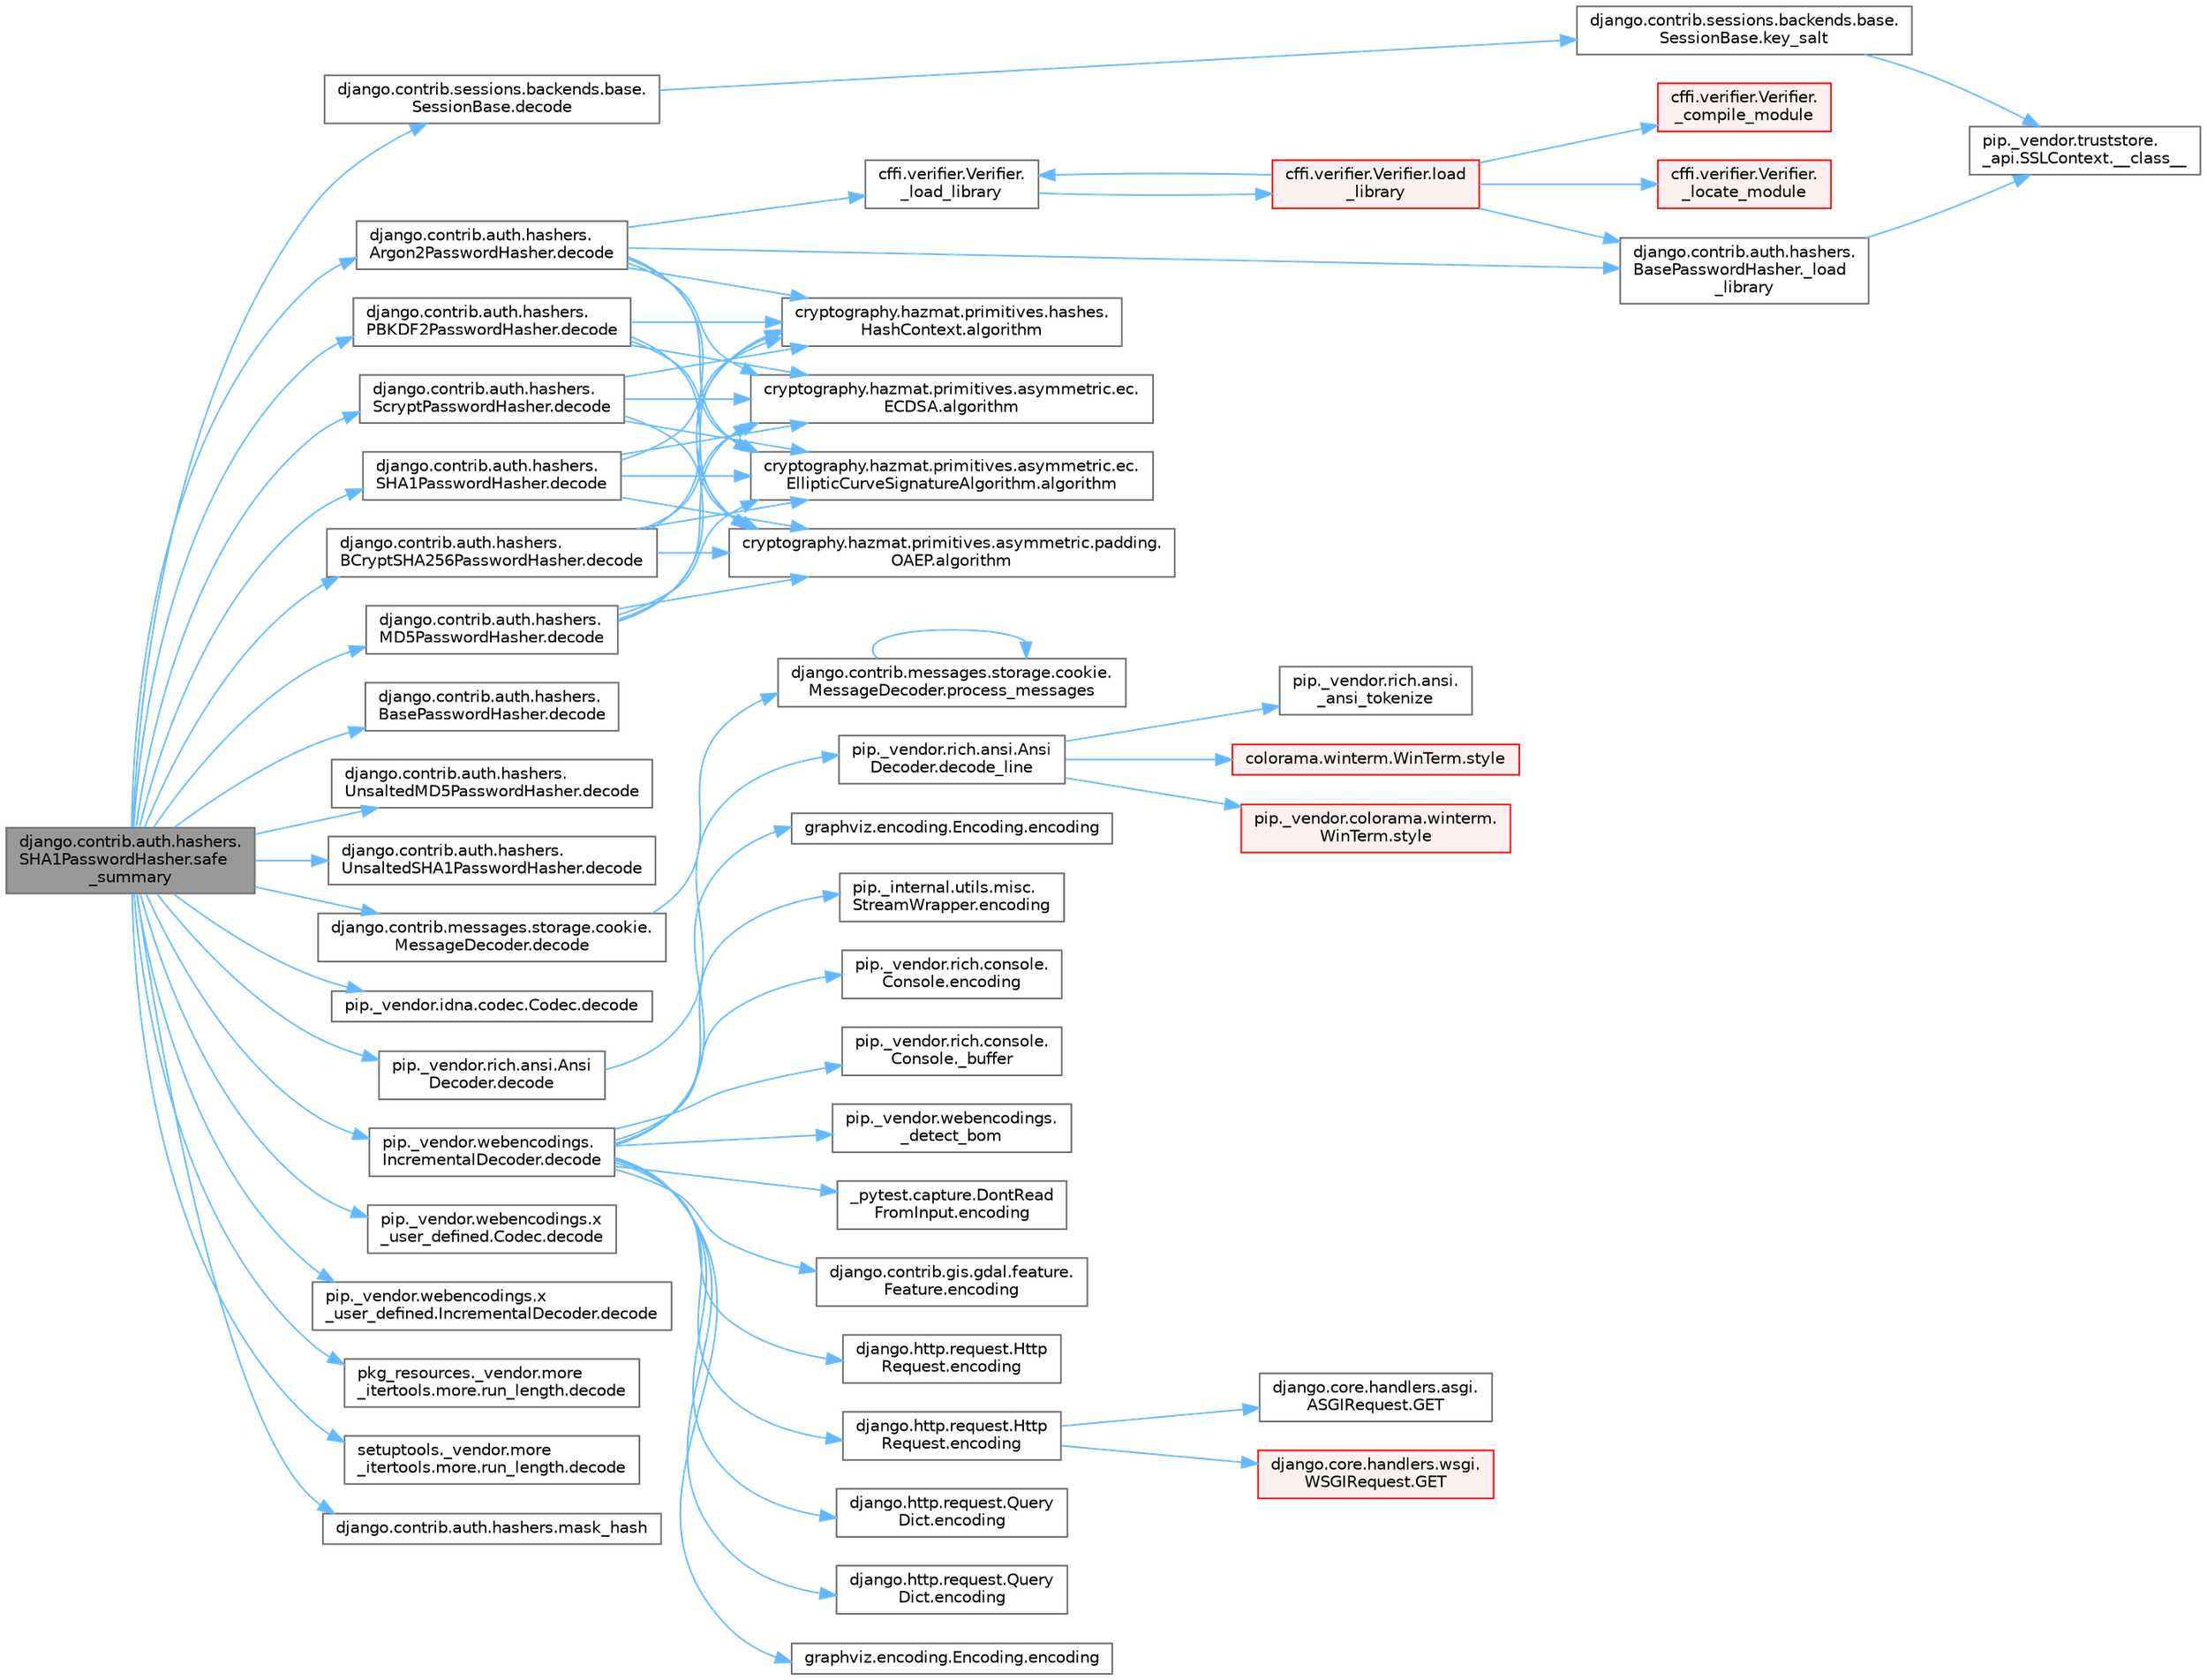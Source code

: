 digraph "django.contrib.auth.hashers.SHA1PasswordHasher.safe_summary"
{
 // LATEX_PDF_SIZE
  bgcolor="transparent";
  edge [fontname=Helvetica,fontsize=10,labelfontname=Helvetica,labelfontsize=10];
  node [fontname=Helvetica,fontsize=10,shape=box,height=0.2,width=0.4];
  rankdir="LR";
  Node1 [id="Node000001",label="django.contrib.auth.hashers.\lSHA1PasswordHasher.safe\l_summary",height=0.2,width=0.4,color="gray40", fillcolor="grey60", style="filled", fontcolor="black",tooltip=" "];
  Node1 -> Node2 [id="edge1_Node000001_Node000002",color="steelblue1",style="solid",tooltip=" "];
  Node2 [id="Node000002",label="django.contrib.auth.hashers.\lArgon2PasswordHasher.decode",height=0.2,width=0.4,color="grey40", fillcolor="white", style="filled",URL="$classdjango_1_1contrib_1_1auth_1_1hashers_1_1_argon2_password_hasher.html#a72d1d6fbe76db2c306ea80efb11110a4",tooltip=" "];
  Node2 -> Node3 [id="edge2_Node000002_Node000003",color="steelblue1",style="solid",tooltip=" "];
  Node3 [id="Node000003",label="cffi.verifier.Verifier.\l_load_library",height=0.2,width=0.4,color="grey40", fillcolor="white", style="filled",URL="$classcffi_1_1verifier_1_1_verifier.html#a9de40d4d3231a07d492a907359b11949",tooltip=" "];
  Node3 -> Node4 [id="edge3_Node000003_Node000004",color="steelblue1",style="solid",tooltip=" "];
  Node4 [id="Node000004",label="cffi.verifier.Verifier.load\l_library",height=0.2,width=0.4,color="red", fillcolor="#FFF0F0", style="filled",URL="$classcffi_1_1verifier_1_1_verifier.html#a3f4cc3b50c42913dd0d22dc233524f28",tooltip=" "];
  Node4 -> Node5 [id="edge4_Node000004_Node000005",color="steelblue1",style="solid",tooltip=" "];
  Node5 [id="Node000005",label="cffi.verifier.Verifier.\l_compile_module",height=0.2,width=0.4,color="red", fillcolor="#FFF0F0", style="filled",URL="$classcffi_1_1verifier_1_1_verifier.html#ae0d07806ff6796d142c1c6d28a035fdd",tooltip=" "];
  Node4 -> Node3 [id="edge5_Node000004_Node000003",color="steelblue1",style="solid",tooltip=" "];
  Node4 -> Node258 [id="edge6_Node000004_Node000258",color="steelblue1",style="solid",tooltip=" "];
  Node258 [id="Node000258",label="django.contrib.auth.hashers.\lBasePasswordHasher._load\l_library",height=0.2,width=0.4,color="grey40", fillcolor="white", style="filled",URL="$classdjango_1_1contrib_1_1auth_1_1hashers_1_1_base_password_hasher.html#a82f689954acb14224d7004fdfacd0583",tooltip=" "];
  Node258 -> Node30 [id="edge7_Node000258_Node000030",color="steelblue1",style="solid",tooltip=" "];
  Node30 [id="Node000030",label="pip._vendor.truststore.\l_api.SSLContext.__class__",height=0.2,width=0.4,color="grey40", fillcolor="white", style="filled",URL="$classpip_1_1__vendor_1_1truststore_1_1__api_1_1_s_s_l_context.html#a530861514f31eabaa3f513557d6e66de",tooltip=" "];
  Node4 -> Node4523 [id="edge8_Node000004_Node004523",color="steelblue1",style="solid",tooltip=" "];
  Node4523 [id="Node004523",label="cffi.verifier.Verifier.\l_locate_module",height=0.2,width=0.4,color="red", fillcolor="#FFF0F0", style="filled",URL="$classcffi_1_1verifier_1_1_verifier.html#a39fa84e0d7f74e88dafcf2cad0c5cd39",tooltip=" "];
  Node2 -> Node258 [id="edge9_Node000002_Node000258",color="steelblue1",style="solid",tooltip=" "];
  Node2 -> Node259 [id="edge10_Node000002_Node000259",color="steelblue1",style="solid",tooltip=" "];
  Node259 [id="Node000259",label="cryptography.hazmat.primitives.asymmetric.ec.\lECDSA.algorithm",height=0.2,width=0.4,color="grey40", fillcolor="white", style="filled",URL="$classcryptography_1_1hazmat_1_1primitives_1_1asymmetric_1_1ec_1_1_e_c_d_s_a.html#af8b2ad5654a22d6881ca280f065703ab",tooltip=" "];
  Node2 -> Node260 [id="edge11_Node000002_Node000260",color="steelblue1",style="solid",tooltip=" "];
  Node260 [id="Node000260",label="cryptography.hazmat.primitives.asymmetric.ec.\lEllipticCurveSignatureAlgorithm.algorithm",height=0.2,width=0.4,color="grey40", fillcolor="white", style="filled",URL="$classcryptography_1_1hazmat_1_1primitives_1_1asymmetric_1_1ec_1_1_elliptic_curve_signature_algorithm.html#ac96045f23c0e56192e7e9e071d3ed60a",tooltip=" "];
  Node2 -> Node261 [id="edge12_Node000002_Node000261",color="steelblue1",style="solid",tooltip=" "];
  Node261 [id="Node000261",label="cryptography.hazmat.primitives.asymmetric.padding.\lOAEP.algorithm",height=0.2,width=0.4,color="grey40", fillcolor="white", style="filled",URL="$classcryptography_1_1hazmat_1_1primitives_1_1asymmetric_1_1padding_1_1_o_a_e_p.html#ad6f452615df34bef1b5a039c8fb5e11e",tooltip=" "];
  Node2 -> Node262 [id="edge13_Node000002_Node000262",color="steelblue1",style="solid",tooltip=" "];
  Node262 [id="Node000262",label="cryptography.hazmat.primitives.hashes.\lHashContext.algorithm",height=0.2,width=0.4,color="grey40", fillcolor="white", style="filled",URL="$classcryptography_1_1hazmat_1_1primitives_1_1hashes_1_1_hash_context.html#af82b9ea0836393b48314ae5c78191c66",tooltip=" "];
  Node1 -> Node986 [id="edge14_Node000001_Node000986",color="steelblue1",style="solid",tooltip=" "];
  Node986 [id="Node000986",label="django.contrib.auth.hashers.\lBasePasswordHasher.decode",height=0.2,width=0.4,color="grey40", fillcolor="white", style="filled",URL="$classdjango_1_1contrib_1_1auth_1_1hashers_1_1_base_password_hasher.html#acdc58a8527c2c8f6a540dfb9b6b55dc2",tooltip=" "];
  Node1 -> Node987 [id="edge15_Node000001_Node000987",color="steelblue1",style="solid",tooltip=" "];
  Node987 [id="Node000987",label="django.contrib.auth.hashers.\lBCryptSHA256PasswordHasher.decode",height=0.2,width=0.4,color="grey40", fillcolor="white", style="filled",URL="$classdjango_1_1contrib_1_1auth_1_1hashers_1_1_b_crypt_s_h_a256_password_hasher.html#a65f0917523b0e9b3de12041c56a05348",tooltip=" "];
  Node987 -> Node259 [id="edge16_Node000987_Node000259",color="steelblue1",style="solid",tooltip=" "];
  Node987 -> Node260 [id="edge17_Node000987_Node000260",color="steelblue1",style="solid",tooltip=" "];
  Node987 -> Node261 [id="edge18_Node000987_Node000261",color="steelblue1",style="solid",tooltip=" "];
  Node987 -> Node262 [id="edge19_Node000987_Node000262",color="steelblue1",style="solid",tooltip=" "];
  Node1 -> Node988 [id="edge20_Node000001_Node000988",color="steelblue1",style="solid",tooltip=" "];
  Node988 [id="Node000988",label="django.contrib.auth.hashers.\lMD5PasswordHasher.decode",height=0.2,width=0.4,color="grey40", fillcolor="white", style="filled",URL="$classdjango_1_1contrib_1_1auth_1_1hashers_1_1_m_d5_password_hasher.html#a062f78c51cd95a88ffa4c57cf62b8f53",tooltip=" "];
  Node988 -> Node259 [id="edge21_Node000988_Node000259",color="steelblue1",style="solid",tooltip=" "];
  Node988 -> Node260 [id="edge22_Node000988_Node000260",color="steelblue1",style="solid",tooltip=" "];
  Node988 -> Node261 [id="edge23_Node000988_Node000261",color="steelblue1",style="solid",tooltip=" "];
  Node988 -> Node262 [id="edge24_Node000988_Node000262",color="steelblue1",style="solid",tooltip=" "];
  Node1 -> Node989 [id="edge25_Node000001_Node000989",color="steelblue1",style="solid",tooltip=" "];
  Node989 [id="Node000989",label="django.contrib.auth.hashers.\lPBKDF2PasswordHasher.decode",height=0.2,width=0.4,color="grey40", fillcolor="white", style="filled",URL="$classdjango_1_1contrib_1_1auth_1_1hashers_1_1_p_b_k_d_f2_password_hasher.html#ac8e3981a38d06416864c0498d1c88984",tooltip=" "];
  Node989 -> Node259 [id="edge26_Node000989_Node000259",color="steelblue1",style="solid",tooltip=" "];
  Node989 -> Node260 [id="edge27_Node000989_Node000260",color="steelblue1",style="solid",tooltip=" "];
  Node989 -> Node261 [id="edge28_Node000989_Node000261",color="steelblue1",style="solid",tooltip=" "];
  Node989 -> Node262 [id="edge29_Node000989_Node000262",color="steelblue1",style="solid",tooltip=" "];
  Node1 -> Node990 [id="edge30_Node000001_Node000990",color="steelblue1",style="solid",tooltip=" "];
  Node990 [id="Node000990",label="django.contrib.auth.hashers.\lScryptPasswordHasher.decode",height=0.2,width=0.4,color="grey40", fillcolor="white", style="filled",URL="$classdjango_1_1contrib_1_1auth_1_1hashers_1_1_scrypt_password_hasher.html#a68f81270bf17d88e1056ec9ad87878ae",tooltip=" "];
  Node990 -> Node259 [id="edge31_Node000990_Node000259",color="steelblue1",style="solid",tooltip=" "];
  Node990 -> Node260 [id="edge32_Node000990_Node000260",color="steelblue1",style="solid",tooltip=" "];
  Node990 -> Node261 [id="edge33_Node000990_Node000261",color="steelblue1",style="solid",tooltip=" "];
  Node990 -> Node262 [id="edge34_Node000990_Node000262",color="steelblue1",style="solid",tooltip=" "];
  Node1 -> Node991 [id="edge35_Node000001_Node000991",color="steelblue1",style="solid",tooltip=" "];
  Node991 [id="Node000991",label="django.contrib.auth.hashers.\lSHA1PasswordHasher.decode",height=0.2,width=0.4,color="grey40", fillcolor="white", style="filled",URL="$classdjango_1_1contrib_1_1auth_1_1hashers_1_1_s_h_a1_password_hasher.html#a33ceeb213d22d5e240e6f9abe88ff364",tooltip=" "];
  Node991 -> Node259 [id="edge36_Node000991_Node000259",color="steelblue1",style="solid",tooltip=" "];
  Node991 -> Node260 [id="edge37_Node000991_Node000260",color="steelblue1",style="solid",tooltip=" "];
  Node991 -> Node261 [id="edge38_Node000991_Node000261",color="steelblue1",style="solid",tooltip=" "];
  Node991 -> Node262 [id="edge39_Node000991_Node000262",color="steelblue1",style="solid",tooltip=" "];
  Node1 -> Node992 [id="edge40_Node000001_Node000992",color="steelblue1",style="solid",tooltip=" "];
  Node992 [id="Node000992",label="django.contrib.auth.hashers.\lUnsaltedMD5PasswordHasher.decode",height=0.2,width=0.4,color="grey40", fillcolor="white", style="filled",URL="$classdjango_1_1contrib_1_1auth_1_1hashers_1_1_unsalted_m_d5_password_hasher.html#a7d249886b7c87fe081069c0d408653d8",tooltip=" "];
  Node1 -> Node993 [id="edge41_Node000001_Node000993",color="steelblue1",style="solid",tooltip=" "];
  Node993 [id="Node000993",label="django.contrib.auth.hashers.\lUnsaltedSHA1PasswordHasher.decode",height=0.2,width=0.4,color="grey40", fillcolor="white", style="filled",URL="$classdjango_1_1contrib_1_1auth_1_1hashers_1_1_unsalted_s_h_a1_password_hasher.html#a355aab8d20eb31f40a99ee06f8d05a1d",tooltip=" "];
  Node1 -> Node994 [id="edge42_Node000001_Node000994",color="steelblue1",style="solid",tooltip=" "];
  Node994 [id="Node000994",label="django.contrib.messages.storage.cookie.\lMessageDecoder.decode",height=0.2,width=0.4,color="grey40", fillcolor="white", style="filled",URL="$classdjango_1_1contrib_1_1messages_1_1storage_1_1cookie_1_1_message_decoder.html#a31bb711a8b7029e82ec9b90cd501ecc3",tooltip=" "];
  Node994 -> Node995 [id="edge43_Node000994_Node000995",color="steelblue1",style="solid",tooltip=" "];
  Node995 [id="Node000995",label="django.contrib.messages.storage.cookie.\lMessageDecoder.process_messages",height=0.2,width=0.4,color="grey40", fillcolor="white", style="filled",URL="$classdjango_1_1contrib_1_1messages_1_1storage_1_1cookie_1_1_message_decoder.html#aeb5e86125275d278747acf13390769eb",tooltip=" "];
  Node995 -> Node995 [id="edge44_Node000995_Node000995",color="steelblue1",style="solid",tooltip=" "];
  Node1 -> Node996 [id="edge45_Node000001_Node000996",color="steelblue1",style="solid",tooltip=" "];
  Node996 [id="Node000996",label="django.contrib.sessions.backends.base.\lSessionBase.decode",height=0.2,width=0.4,color="grey40", fillcolor="white", style="filled",URL="$classdjango_1_1contrib_1_1sessions_1_1backends_1_1base_1_1_session_base.html#afb17d15a3cb07df3ddfb339557f3a85f",tooltip=" "];
  Node996 -> Node276 [id="edge46_Node000996_Node000276",color="steelblue1",style="solid",tooltip=" "];
  Node276 [id="Node000276",label="django.contrib.sessions.backends.base.\lSessionBase.key_salt",height=0.2,width=0.4,color="grey40", fillcolor="white", style="filled",URL="$classdjango_1_1contrib_1_1sessions_1_1backends_1_1base_1_1_session_base.html#aebfc89cbad42b8e0eea4d7c6ba55f321",tooltip=" "];
  Node276 -> Node30 [id="edge47_Node000276_Node000030",color="steelblue1",style="solid",tooltip=" "];
  Node1 -> Node997 [id="edge48_Node000001_Node000997",color="steelblue1",style="solid",tooltip=" "];
  Node997 [id="Node000997",label="pip._vendor.idna.codec.Codec.decode",height=0.2,width=0.4,color="grey40", fillcolor="white", style="filled",URL="$classpip_1_1__vendor_1_1idna_1_1codec_1_1_codec.html#afbcfa6fbc1e789e8ee873af468f8e30a",tooltip=" "];
  Node1 -> Node998 [id="edge49_Node000001_Node000998",color="steelblue1",style="solid",tooltip=" "];
  Node998 [id="Node000998",label="pip._vendor.rich.ansi.Ansi\lDecoder.decode",height=0.2,width=0.4,color="grey40", fillcolor="white", style="filled",URL="$classpip_1_1__vendor_1_1rich_1_1ansi_1_1_ansi_decoder.html#aef7b5a668aa002de1bdaee6ddfbb783b",tooltip=" "];
  Node998 -> Node999 [id="edge50_Node000998_Node000999",color="steelblue1",style="solid",tooltip=" "];
  Node999 [id="Node000999",label="pip._vendor.rich.ansi.Ansi\lDecoder.decode_line",height=0.2,width=0.4,color="grey40", fillcolor="white", style="filled",URL="$classpip_1_1__vendor_1_1rich_1_1ansi_1_1_ansi_decoder.html#aa4e54ff71e06979da6e1a254f3a3c3e5",tooltip=" "];
  Node999 -> Node1000 [id="edge51_Node000999_Node001000",color="steelblue1",style="solid",tooltip=" "];
  Node1000 [id="Node001000",label="pip._vendor.rich.ansi.\l_ansi_tokenize",height=0.2,width=0.4,color="grey40", fillcolor="white", style="filled",URL="$namespacepip_1_1__vendor_1_1rich_1_1ansi.html#a69b7666c9a30e0da8eb062e25e4c3e35",tooltip=" "];
  Node999 -> Node45 [id="edge52_Node000999_Node000045",color="steelblue1",style="solid",tooltip=" "];
  Node45 [id="Node000045",label="colorama.winterm.WinTerm.style",height=0.2,width=0.4,color="red", fillcolor="#FFF0F0", style="filled",URL="$classcolorama_1_1winterm_1_1_win_term.html#a506343ed97737721f4046d5e741a8b2c",tooltip=" "];
  Node999 -> Node50 [id="edge53_Node000999_Node000050",color="steelblue1",style="solid",tooltip=" "];
  Node50 [id="Node000050",label="pip._vendor.colorama.winterm.\lWinTerm.style",height=0.2,width=0.4,color="red", fillcolor="#FFF0F0", style="filled",URL="$classpip_1_1__vendor_1_1colorama_1_1winterm_1_1_win_term.html#a942dc25f8c2ec982d2ff799ec02ec593",tooltip=" "];
  Node1 -> Node1001 [id="edge54_Node000001_Node001001",color="steelblue1",style="solid",tooltip=" "];
  Node1001 [id="Node001001",label="pip._vendor.webencodings.\lIncrementalDecoder.decode",height=0.2,width=0.4,color="grey40", fillcolor="white", style="filled",URL="$classpip_1_1__vendor_1_1webencodings_1_1_incremental_decoder.html#ad0d48a2d9a33944e0bba55cf024376be",tooltip=" "];
  Node1001 -> Node40 [id="edge55_Node001001_Node000040",color="steelblue1",style="solid",tooltip=" "];
  Node40 [id="Node000040",label="pip._vendor.rich.console.\lConsole._buffer",height=0.2,width=0.4,color="grey40", fillcolor="white", style="filled",URL="$classpip_1_1__vendor_1_1rich_1_1console_1_1_console.html#a51eaf031922c907e4085937b82f5564e",tooltip=" "];
  Node1001 -> Node1002 [id="edge56_Node001001_Node001002",color="steelblue1",style="solid",tooltip=" "];
  Node1002 [id="Node001002",label="pip._vendor.webencodings.\l_detect_bom",height=0.2,width=0.4,color="grey40", fillcolor="white", style="filled",URL="$namespacepip_1_1__vendor_1_1webencodings.html#ae07e40c39d068fe206dfb91b9cfec510",tooltip=" "];
  Node1001 -> Node322 [id="edge57_Node001001_Node000322",color="steelblue1",style="solid",tooltip=" "];
  Node322 [id="Node000322",label="_pytest.capture.DontRead\lFromInput.encoding",height=0.2,width=0.4,color="grey40", fillcolor="white", style="filled",URL="$class__pytest_1_1capture_1_1_dont_read_from_input.html#a40a0e1b26db1f2cf579f1ab5d3903097",tooltip=" "];
  Node1001 -> Node323 [id="edge58_Node001001_Node000323",color="steelblue1",style="solid",tooltip=" "];
  Node323 [id="Node000323",label="django.contrib.gis.gdal.feature.\lFeature.encoding",height=0.2,width=0.4,color="grey40", fillcolor="white", style="filled",URL="$classdjango_1_1contrib_1_1gis_1_1gdal_1_1feature_1_1_feature.html#a61ef7866406f46787c45d0040e4f2588",tooltip=" "];
  Node1001 -> Node324 [id="edge59_Node001001_Node000324",color="steelblue1",style="solid",tooltip=" "];
  Node324 [id="Node000324",label="django.http.request.Http\lRequest.encoding",height=0.2,width=0.4,color="grey40", fillcolor="white", style="filled",URL="$classdjango_1_1http_1_1request_1_1_http_request.html#affc440df209dd1fb33d63b8fce39f3b2",tooltip=" "];
  Node1001 -> Node325 [id="edge60_Node001001_Node000325",color="steelblue1",style="solid",tooltip=" "];
  Node325 [id="Node000325",label="django.http.request.Http\lRequest.encoding",height=0.2,width=0.4,color="grey40", fillcolor="white", style="filled",URL="$classdjango_1_1http_1_1request_1_1_http_request.html#a09c32945992a963608d955c2618ead79",tooltip=" "];
  Node325 -> Node326 [id="edge61_Node000325_Node000326",color="steelblue1",style="solid",tooltip=" "];
  Node326 [id="Node000326",label="django.core.handlers.asgi.\lASGIRequest.GET",height=0.2,width=0.4,color="grey40", fillcolor="white", style="filled",URL="$classdjango_1_1core_1_1handlers_1_1asgi_1_1_a_s_g_i_request.html#a22178cf518b0498b12175ee12f8e7706",tooltip=" "];
  Node325 -> Node327 [id="edge62_Node000325_Node000327",color="steelblue1",style="solid",tooltip=" "];
  Node327 [id="Node000327",label="django.core.handlers.wsgi.\lWSGIRequest.GET",height=0.2,width=0.4,color="red", fillcolor="#FFF0F0", style="filled",URL="$classdjango_1_1core_1_1handlers_1_1wsgi_1_1_w_s_g_i_request.html#a4167c70bcdd94cc925f4444860678305",tooltip=" "];
  Node1001 -> Node329 [id="edge63_Node001001_Node000329",color="steelblue1",style="solid",tooltip=" "];
  Node329 [id="Node000329",label="django.http.request.Query\lDict.encoding",height=0.2,width=0.4,color="grey40", fillcolor="white", style="filled",URL="$classdjango_1_1http_1_1request_1_1_query_dict.html#ae1a9e4aa8ebe4d1dd0aa02e9388b0acd",tooltip=" "];
  Node1001 -> Node330 [id="edge64_Node001001_Node000330",color="steelblue1",style="solid",tooltip=" "];
  Node330 [id="Node000330",label="django.http.request.Query\lDict.encoding",height=0.2,width=0.4,color="grey40", fillcolor="white", style="filled",URL="$classdjango_1_1http_1_1request_1_1_query_dict.html#aade836c6d0fadbe21ef181917ca28ea8",tooltip=" "];
  Node1001 -> Node331 [id="edge65_Node001001_Node000331",color="steelblue1",style="solid",tooltip=" "];
  Node331 [id="Node000331",label="graphviz.encoding.Encoding.encoding",height=0.2,width=0.4,color="grey40", fillcolor="white", style="filled",URL="$classgraphviz_1_1encoding_1_1_encoding.html#a4be64c43fe62823ffb51d9d4706f3c3d",tooltip=" "];
  Node1001 -> Node332 [id="edge66_Node001001_Node000332",color="steelblue1",style="solid",tooltip=" "];
  Node332 [id="Node000332",label="graphviz.encoding.Encoding.encoding",height=0.2,width=0.4,color="grey40", fillcolor="white", style="filled",URL="$classgraphviz_1_1encoding_1_1_encoding.html#ade16bad413f6cc9b3776aa3c580e7251",tooltip=" "];
  Node1001 -> Node333 [id="edge67_Node001001_Node000333",color="steelblue1",style="solid",tooltip=" "];
  Node333 [id="Node000333",label="pip._internal.utils.misc.\lStreamWrapper.encoding",height=0.2,width=0.4,color="grey40", fillcolor="white", style="filled",URL="$classpip_1_1__internal_1_1utils_1_1misc_1_1_stream_wrapper.html#ae516d377684b88c1d5ed9b0b670a2a0b",tooltip=" "];
  Node1001 -> Node334 [id="edge68_Node001001_Node000334",color="steelblue1",style="solid",tooltip=" "];
  Node334 [id="Node000334",label="pip._vendor.rich.console.\lConsole.encoding",height=0.2,width=0.4,color="grey40", fillcolor="white", style="filled",URL="$classpip_1_1__vendor_1_1rich_1_1console_1_1_console.html#aaa95f0495607d199f34c4ebd90ea1cfe",tooltip=" "];
  Node1 -> Node1003 [id="edge69_Node000001_Node001003",color="steelblue1",style="solid",tooltip=" "];
  Node1003 [id="Node001003",label="pip._vendor.webencodings.x\l_user_defined.Codec.decode",height=0.2,width=0.4,color="grey40", fillcolor="white", style="filled",URL="$classpip_1_1__vendor_1_1webencodings_1_1x__user__defined_1_1_codec.html#a8274d83f27630efc03798f7279a3a4e4",tooltip=" "];
  Node1 -> Node1004 [id="edge70_Node000001_Node001004",color="steelblue1",style="solid",tooltip=" "];
  Node1004 [id="Node001004",label="pip._vendor.webencodings.x\l_user_defined.IncrementalDecoder.decode",height=0.2,width=0.4,color="grey40", fillcolor="white", style="filled",URL="$classpip_1_1__vendor_1_1webencodings_1_1x__user__defined_1_1_incremental_decoder.html#a41f124a7b74df6dc854b3cb60701bddf",tooltip=" "];
  Node1 -> Node1005 [id="edge71_Node000001_Node001005",color="steelblue1",style="solid",tooltip=" "];
  Node1005 [id="Node001005",label="pkg_resources._vendor.more\l_itertools.more.run_length.decode",height=0.2,width=0.4,color="grey40", fillcolor="white", style="filled",URL="$classpkg__resources_1_1__vendor_1_1more__itertools_1_1more_1_1run__length.html#ab2bc13ca49542b34903a28d4b635c064",tooltip=" "];
  Node1 -> Node1006 [id="edge72_Node000001_Node001006",color="steelblue1",style="solid",tooltip=" "];
  Node1006 [id="Node001006",label="setuptools._vendor.more\l_itertools.more.run_length.decode",height=0.2,width=0.4,color="grey40", fillcolor="white", style="filled",URL="$classsetuptools_1_1__vendor_1_1more__itertools_1_1more_1_1run__length.html#aad066151679b7bb7954a8254eff4a29c",tooltip=" "];
  Node1 -> Node4526 [id="edge73_Node000001_Node004526",color="steelblue1",style="solid",tooltip=" "];
  Node4526 [id="Node004526",label="django.contrib.auth.hashers.mask_hash",height=0.2,width=0.4,color="grey40", fillcolor="white", style="filled",URL="$namespacedjango_1_1contrib_1_1auth_1_1hashers.html#ab6b3faf92fe7e6580447f912a3a06239",tooltip=" "];
}
